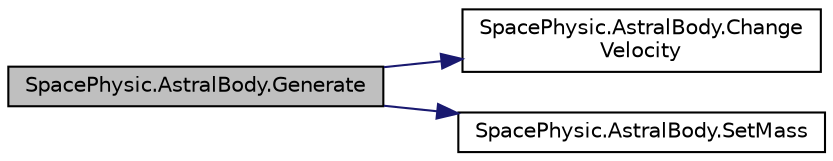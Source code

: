 digraph "SpacePhysic.AstralBody.Generate"
{
 // INTERACTIVE_SVG=YES
 // LATEX_PDF_SIZE
  edge [fontname="Helvetica",fontsize="10",labelfontname="Helvetica",labelfontsize="10"];
  node [fontname="Helvetica",fontsize="10",shape=record];
  rankdir="LR";
  Node1 [label="SpacePhysic.AstralBody.Generate",height=0.2,width=0.4,color="black", fillcolor="grey75", style="filled", fontcolor="black",tooltip=" "];
  Node1 -> Node2 [color="midnightblue",fontsize="10",style="solid",fontname="Helvetica"];
  Node2 [label="SpacePhysic.AstralBody.Change\lVelocity",height=0.2,width=0.4,color="black", fillcolor="white", style="filled",URL="$class_space_physic_1_1_astral_body.html#a8c43caafe4f528c08feb450cba3c5cd7",tooltip="调整星球速度"];
  Node1 -> Node3 [color="midnightblue",fontsize="10",style="solid",fontname="Helvetica"];
  Node3 [label="SpacePhysic.AstralBody.SetMass",height=0.2,width=0.4,color="black", fillcolor="white", style="filled",URL="$class_space_physic_1_1_astral_body.html#a3b69f3ac1f1c3b789f3d9102cdb2a80c",tooltip=" "];
}
